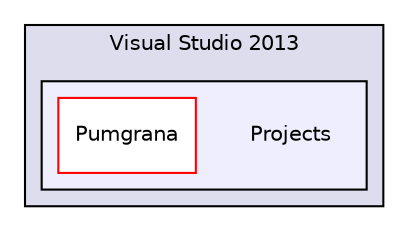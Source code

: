 digraph "C:/Users/Tristan/Documents/Visual Studio 2013/Projects" {
  compound=true
  node [ fontsize="10", fontname="Helvetica"];
  edge [ labelfontsize="10", labelfontname="Helvetica"];
  subgraph clusterdir_1ff714229518ac59c695b0412c87b6db {
    graph [ bgcolor="#ddddee", pencolor="black", label="Visual Studio 2013" fontname="Helvetica", fontsize="10", URL="dir_1ff714229518ac59c695b0412c87b6db.html"]
  subgraph clusterdir_df743682a093f1d630fc94e1e2e782ed {
    graph [ bgcolor="#eeeeff", pencolor="black", label="" URL="dir_df743682a093f1d630fc94e1e2e782ed.html"];
    dir_df743682a093f1d630fc94e1e2e782ed [shape=plaintext label="Projects"];
    dir_a4857598ea2608090539268d0aafcc56 [shape=box label="Pumgrana" color="red" fillcolor="white" style="filled" URL="dir_a4857598ea2608090539268d0aafcc56.html"];
  }
  }
}

